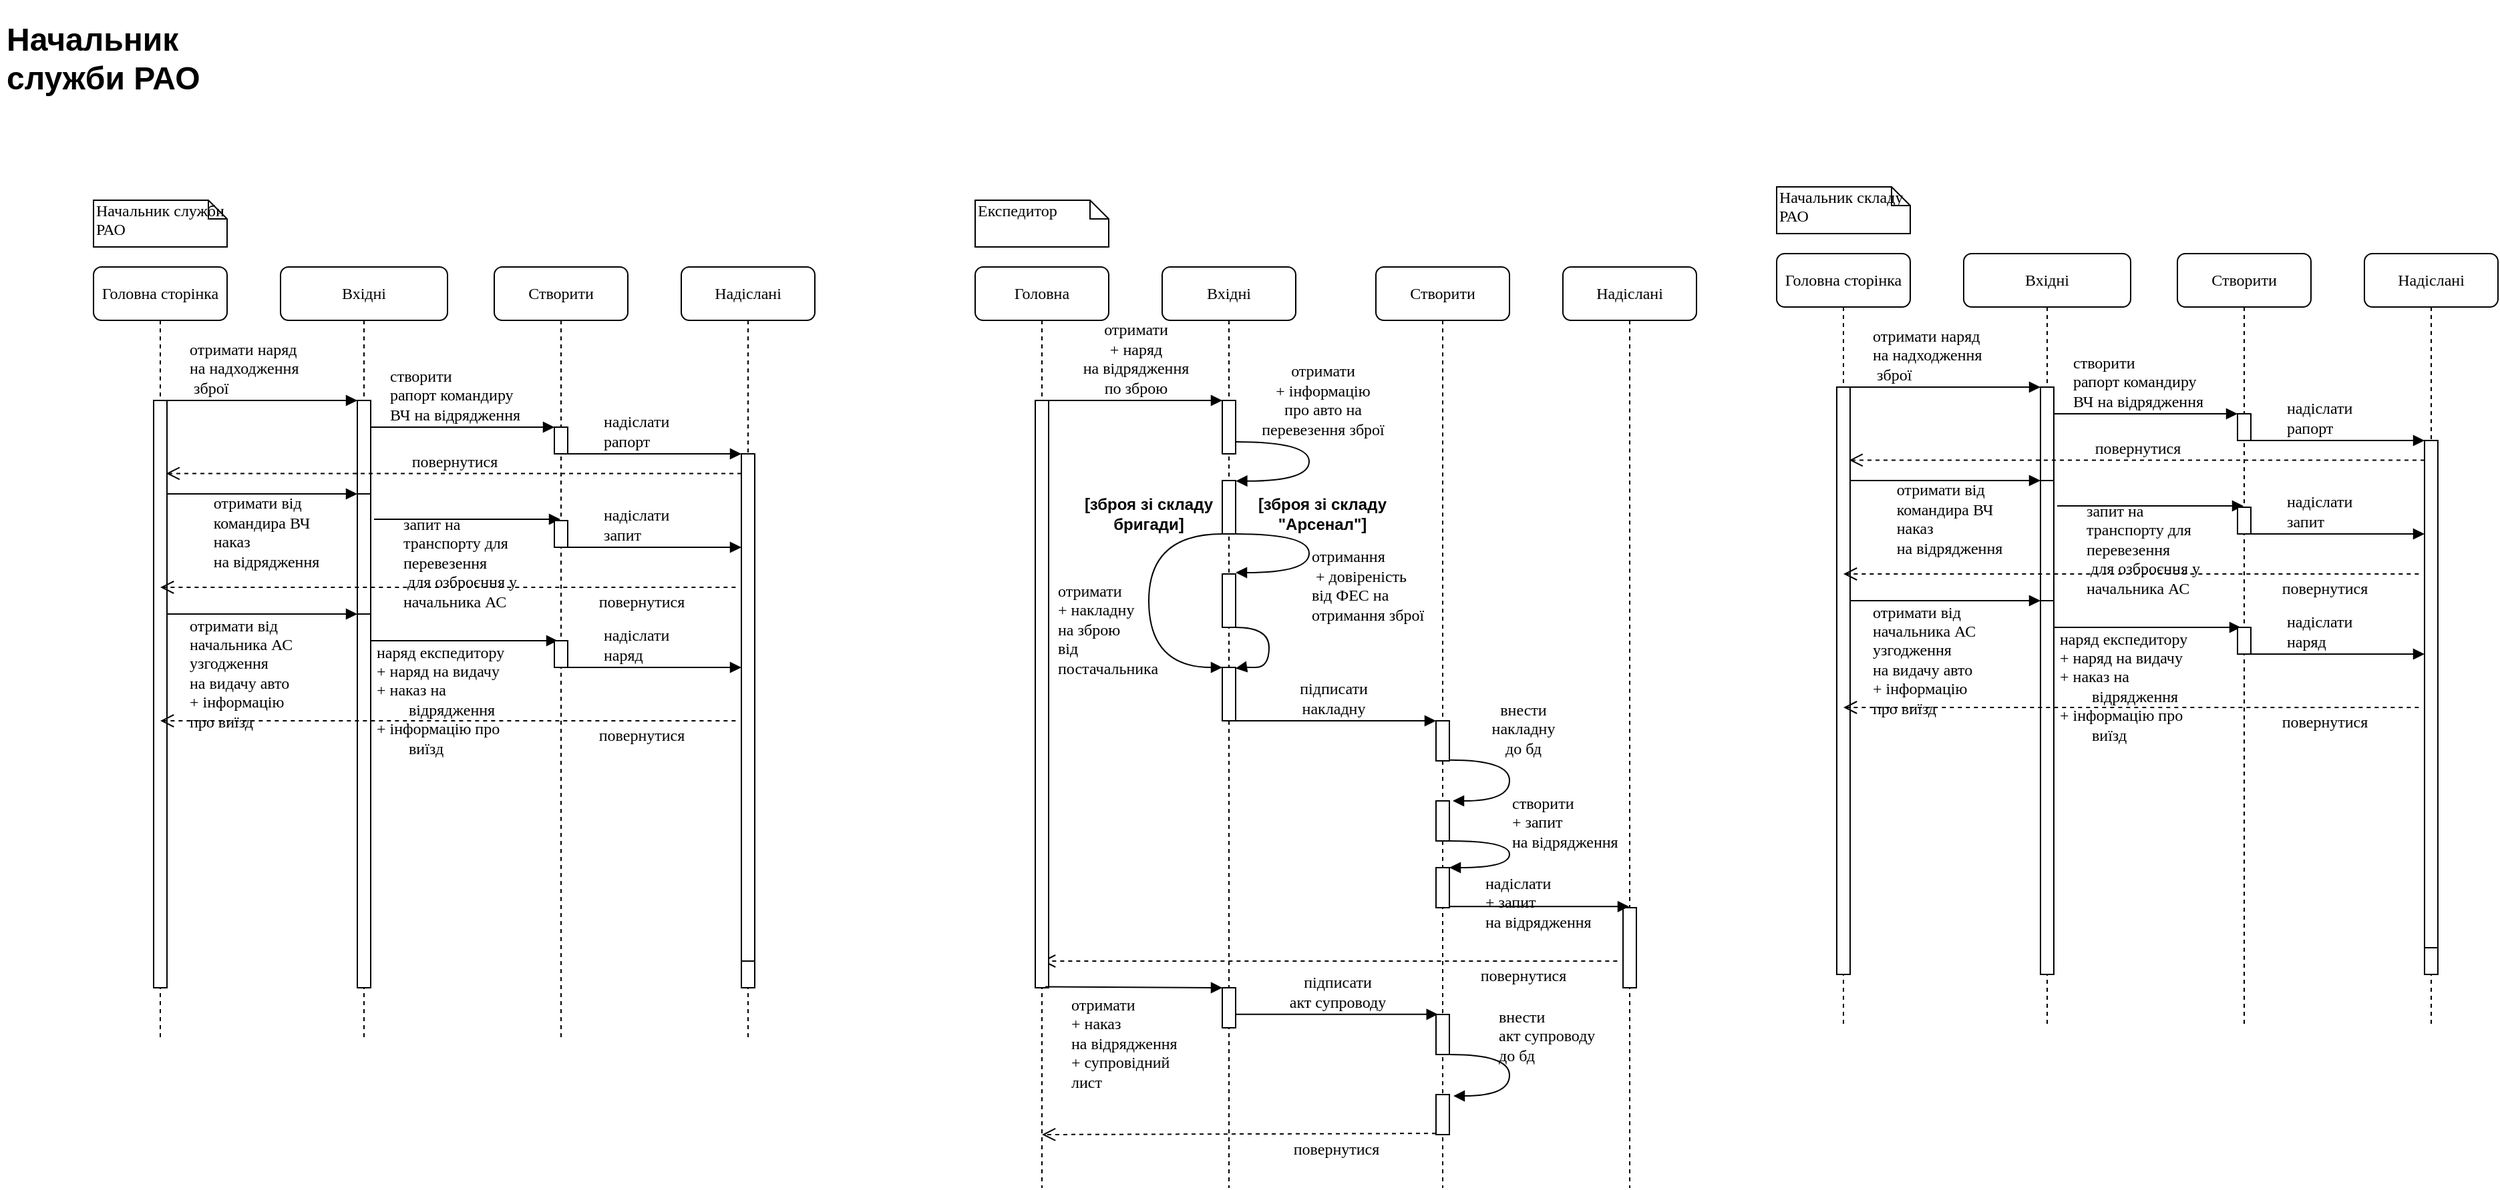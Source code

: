 <mxfile version="22.1.11" type="github">
  <diagram name="Page-1" id="13e1069c-82ec-6db2-03f1-153e76fe0fe0">
    <mxGraphModel dx="2150" dy="1792" grid="1" gridSize="10" guides="1" tooltips="1" connect="1" arrows="1" fold="1" page="1" pageScale="1" pageWidth="1100" pageHeight="850" background="none" math="0" shadow="0">
      <root>
        <mxCell id="0" />
        <mxCell id="1" parent="0" />
        <mxCell id="7baba1c4bc27f4b0-4" value="Надіслані" style="shape=umlLifeline;perimeter=lifelinePerimeter;whiteSpace=wrap;html=1;container=1;collapsible=0;recursiveResize=0;outlineConnect=0;rounded=1;shadow=0;comic=0;labelBackgroundColor=none;strokeWidth=1;fontFamily=Verdana;fontSize=12;align=center;" parent="1" vertex="1">
          <mxGeometry x="540" y="80" width="100" height="580" as="geometry" />
        </mxCell>
        <mxCell id="gJN-mxGq6mvan0Lc4Zg4-46" value="" style="html=1;points=[];perimeter=orthogonalPerimeter;rounded=0;shadow=0;comic=0;labelBackgroundColor=none;strokeWidth=1;fontFamily=Verdana;fontSize=12;align=center;" parent="7baba1c4bc27f4b0-4" vertex="1">
          <mxGeometry x="45" y="210" width="10" height="330" as="geometry" />
        </mxCell>
        <mxCell id="gJN-mxGq6mvan0Lc4Zg4-53" value="" style="html=1;points=[];perimeter=orthogonalPerimeter;rounded=0;shadow=0;comic=0;labelBackgroundColor=none;strokeWidth=1;fontFamily=Verdana;fontSize=12;align=center;" parent="7baba1c4bc27f4b0-4" vertex="1">
          <mxGeometry x="45" y="300" width="10" height="240" as="geometry" />
        </mxCell>
        <mxCell id="7baba1c4bc27f4b0-16" value="" style="html=1;points=[];perimeter=orthogonalPerimeter;rounded=0;shadow=0;comic=0;labelBackgroundColor=none;strokeWidth=1;fontFamily=Verdana;fontSize=12;align=center;" parent="1" vertex="1">
          <mxGeometry x="585" y="220" width="10" height="380" as="geometry" />
        </mxCell>
        <mxCell id="7baba1c4bc27f4b0-2" value="Вхідні" style="shape=umlLifeline;perimeter=lifelinePerimeter;whiteSpace=wrap;html=1;container=1;collapsible=0;recursiveResize=0;outlineConnect=0;rounded=1;shadow=0;comic=0;labelBackgroundColor=none;strokeWidth=1;fontFamily=Verdana;fontSize=12;align=center;" parent="1" vertex="1">
          <mxGeometry x="240" y="80" width="125" height="580" as="geometry" />
        </mxCell>
        <mxCell id="7baba1c4bc27f4b0-10" value="" style="html=1;points=[];perimeter=orthogonalPerimeter;rounded=0;shadow=0;comic=0;labelBackgroundColor=none;strokeWidth=1;fontFamily=Verdana;fontSize=12;align=center;" parent="7baba1c4bc27f4b0-2" vertex="1">
          <mxGeometry x="57.5" y="100" width="10" height="440" as="geometry" />
        </mxCell>
        <mxCell id="gJN-mxGq6mvan0Lc4Zg4-41" value="" style="html=1;points=[];perimeter=orthogonalPerimeter;rounded=0;shadow=0;comic=0;labelBackgroundColor=none;strokeWidth=1;fontFamily=Verdana;fontSize=12;align=center;" parent="7baba1c4bc27f4b0-2" vertex="1">
          <mxGeometry x="57.5" y="170" width="10" height="360" as="geometry" />
        </mxCell>
        <mxCell id="gJN-mxGq6mvan0Lc4Zg4-49" value="" style="html=1;points=[];perimeter=orthogonalPerimeter;rounded=0;shadow=0;comic=0;labelBackgroundColor=none;strokeWidth=1;fontFamily=Verdana;fontSize=12;align=center;" parent="7baba1c4bc27f4b0-2" vertex="1">
          <mxGeometry x="57.5" y="260" width="10" height="280" as="geometry" />
        </mxCell>
        <mxCell id="gJN-mxGq6mvan0Lc4Zg4-52" value="наряд експедитору&amp;nbsp;&lt;br&gt;+ наряд на видачу&lt;br&gt;+ наказ на &lt;br&gt;&lt;span style=&quot;white-space: pre;&quot;&gt;&#x9;&lt;/span&gt;відрядження&lt;br&gt;&lt;div style=&quot;&quot;&gt;&lt;span style=&quot;background-color: initial;&quot;&gt;+ інформацію про&amp;nbsp;&lt;/span&gt;&lt;/div&gt;&lt;div style=&quot;&quot;&gt;&lt;span style=&quot;background-color: initial;&quot;&gt;&lt;span style=&quot;white-space: pre;&quot;&gt;&#x9;&lt;/span&gt;виїзд&lt;/span&gt;&lt;/div&gt;" style="html=1;verticalAlign=bottom;endArrow=block;labelBackgroundColor=none;fontFamily=Verdana;fontSize=12;align=left;" parent="7baba1c4bc27f4b0-2" edge="1">
          <mxGeometry x="-0.964" y="-90" relative="1" as="geometry">
            <mxPoint x="67.5" y="280" as="sourcePoint" />
            <mxPoint x="207.5" y="280" as="targetPoint" />
            <mxPoint as="offset" />
          </mxGeometry>
        </mxCell>
        <mxCell id="7baba1c4bc27f4b0-3" value="Створити" style="shape=umlLifeline;perimeter=lifelinePerimeter;whiteSpace=wrap;html=1;container=1;collapsible=0;recursiveResize=0;outlineConnect=0;rounded=1;shadow=0;comic=0;labelBackgroundColor=none;strokeWidth=1;fontFamily=Verdana;fontSize=12;align=center;" parent="1" vertex="1">
          <mxGeometry x="400" y="80" width="100" height="580" as="geometry" />
        </mxCell>
        <mxCell id="7baba1c4bc27f4b0-13" value="" style="html=1;points=[];perimeter=orthogonalPerimeter;rounded=0;shadow=0;comic=0;labelBackgroundColor=none;strokeWidth=1;fontFamily=Verdana;fontSize=12;align=center;" parent="7baba1c4bc27f4b0-3" vertex="1">
          <mxGeometry x="45" y="120" width="10" height="20" as="geometry" />
        </mxCell>
        <mxCell id="gJN-mxGq6mvan0Lc4Zg4-42" value="запит на &lt;br&gt;транспорту для &lt;br&gt;перевезення&lt;br&gt;&amp;nbsp;для озброєння у &lt;br&gt;начальника АС" style="html=1;verticalAlign=bottom;endArrow=block;labelBackgroundColor=none;fontFamily=Verdana;fontSize=12;align=left;" parent="7baba1c4bc27f4b0-3" target="7baba1c4bc27f4b0-3" edge="1">
          <mxGeometry x="-0.713" y="-71" relative="1" as="geometry">
            <mxPoint x="-90" y="189" as="sourcePoint" />
            <mxPoint x="40" y="189" as="targetPoint" />
            <mxPoint as="offset" />
          </mxGeometry>
        </mxCell>
        <mxCell id="gJN-mxGq6mvan0Lc4Zg4-43" value="" style="html=1;points=[];perimeter=orthogonalPerimeter;rounded=0;shadow=0;comic=0;labelBackgroundColor=none;strokeWidth=1;fontFamily=Verdana;fontSize=12;align=center;" parent="7baba1c4bc27f4b0-3" vertex="1">
          <mxGeometry x="45" y="190" width="10" height="20" as="geometry" />
        </mxCell>
        <mxCell id="gJN-mxGq6mvan0Lc4Zg4-51" value="" style="html=1;points=[];perimeter=orthogonalPerimeter;rounded=0;shadow=0;comic=0;labelBackgroundColor=none;strokeWidth=1;fontFamily=Verdana;fontSize=12;align=center;" parent="7baba1c4bc27f4b0-3" vertex="1">
          <mxGeometry x="45" y="280" width="10" height="20" as="geometry" />
        </mxCell>
        <mxCell id="7baba1c4bc27f4b0-8" value="Головна сторінка" style="shape=umlLifeline;perimeter=lifelinePerimeter;whiteSpace=wrap;html=1;container=1;collapsible=0;recursiveResize=0;outlineConnect=0;rounded=1;shadow=0;comic=0;labelBackgroundColor=none;strokeWidth=1;fontFamily=Verdana;fontSize=12;align=center;" parent="1" vertex="1">
          <mxGeometry x="100" y="80" width="100" height="580" as="geometry" />
        </mxCell>
        <mxCell id="7baba1c4bc27f4b0-9" value="" style="html=1;points=[];perimeter=orthogonalPerimeter;rounded=0;shadow=0;comic=0;labelBackgroundColor=none;strokeWidth=1;fontFamily=Verdana;fontSize=12;align=center;" parent="7baba1c4bc27f4b0-8" vertex="1">
          <mxGeometry x="45" y="100" width="10" height="440" as="geometry" />
        </mxCell>
        <mxCell id="7baba1c4bc27f4b0-23" value="&lt;div style=&quot;text-align: left;&quot;&gt;&lt;span style=&quot;background-color: initial;&quot;&gt;отримати від&lt;/span&gt;&lt;/div&gt;&lt;div style=&quot;text-align: left;&quot;&gt;&lt;span style=&quot;background-color: initial;&quot;&gt;командира ВЧ&lt;/span&gt;&lt;/div&gt;&lt;div style=&quot;text-align: left;&quot;&gt;&lt;span style=&quot;background-color: initial;&quot;&gt;наказ&lt;/span&gt;&lt;/div&gt;на відрядження" style="html=1;verticalAlign=bottom;endArrow=block;labelBackgroundColor=none;fontFamily=Verdana;fontSize=12;" parent="7baba1c4bc27f4b0-8" edge="1">
          <mxGeometry x="0.032" y="-60" relative="1" as="geometry">
            <mxPoint x="55" y="170" as="sourcePoint" />
            <mxPoint x="197.5" y="170" as="targetPoint" />
            <mxPoint as="offset" />
          </mxGeometry>
        </mxCell>
        <mxCell id="gJN-mxGq6mvan0Lc4Zg4-50" value="отримати від &lt;br&gt;начальника АС&lt;br&gt;узгодження&lt;br&gt;на видачу авто&lt;br&gt;+ інформацію &lt;br&gt;про виїзд" style="html=1;verticalAlign=bottom;endArrow=block;labelBackgroundColor=none;fontFamily=Verdana;fontSize=12;align=left;" parent="7baba1c4bc27f4b0-8" edge="1">
          <mxGeometry x="-0.789" y="-90" relative="1" as="geometry">
            <mxPoint x="55" y="260" as="sourcePoint" />
            <mxPoint x="197.5" y="260" as="targetPoint" />
            <mxPoint as="offset" />
          </mxGeometry>
        </mxCell>
        <mxCell id="7baba1c4bc27f4b0-17" value="надіслати &lt;br&gt;рапорт" style="html=1;verticalAlign=bottom;endArrow=block;labelBackgroundColor=none;fontFamily=Verdana;fontSize=12;edgeStyle=elbowEdgeStyle;elbow=vertical;align=left;" parent="1" source="7baba1c4bc27f4b0-13" target="7baba1c4bc27f4b0-16" edge="1">
          <mxGeometry x="-0.615" relative="1" as="geometry">
            <mxPoint x="510" y="220" as="sourcePoint" />
            <Array as="points">
              <mxPoint x="460" y="220" />
            </Array>
            <mxPoint as="offset" />
          </mxGeometry>
        </mxCell>
        <mxCell id="7baba1c4bc27f4b0-11" value="отримати наряд &lt;br&gt;на надходження&lt;br&gt;&amp;nbsp;зброї" style="html=1;verticalAlign=bottom;endArrow=block;entryX=0;entryY=0;labelBackgroundColor=none;fontFamily=Verdana;fontSize=12;edgeStyle=elbowEdgeStyle;elbow=vertical;align=left;" parent="1" source="7baba1c4bc27f4b0-9" target="7baba1c4bc27f4b0-10" edge="1">
          <mxGeometry x="-0.79" relative="1" as="geometry">
            <mxPoint x="220" y="190" as="sourcePoint" />
            <mxPoint as="offset" />
          </mxGeometry>
        </mxCell>
        <mxCell id="7baba1c4bc27f4b0-14" value="створити &lt;br&gt;рапорт командиру &lt;br&gt;ВЧ на відрядження" style="html=1;verticalAlign=bottom;endArrow=block;entryX=0;entryY=0;labelBackgroundColor=none;fontFamily=Verdana;fontSize=12;edgeStyle=elbowEdgeStyle;elbow=vertical;align=left;" parent="1" source="7baba1c4bc27f4b0-10" target="7baba1c4bc27f4b0-13" edge="1">
          <mxGeometry x="-0.818" relative="1" as="geometry">
            <mxPoint x="370" y="200" as="sourcePoint" />
            <mxPoint as="offset" />
          </mxGeometry>
        </mxCell>
        <mxCell id="7baba1c4bc27f4b0-40" value="Начальник служби РАО" style="shape=note;whiteSpace=wrap;html=1;size=14;verticalAlign=top;align=left;spacingTop=-6;rounded=0;shadow=0;comic=0;labelBackgroundColor=none;strokeWidth=1;fontFamily=Verdana;fontSize=12" parent="1" vertex="1">
          <mxGeometry x="100" y="30" width="100" height="35" as="geometry" />
        </mxCell>
        <mxCell id="gJN-mxGq6mvan0Lc4Zg4-1" value="Вхідні" style="shape=umlLifeline;perimeter=lifelinePerimeter;whiteSpace=wrap;html=1;container=1;collapsible=0;recursiveResize=0;outlineConnect=0;rounded=1;shadow=0;comic=0;labelBackgroundColor=none;strokeWidth=1;fontFamily=Verdana;fontSize=12;align=center;" parent="1" vertex="1">
          <mxGeometry x="900" y="80" width="100" height="690" as="geometry" />
        </mxCell>
        <mxCell id="gJN-mxGq6mvan0Lc4Zg4-2" value="" style="html=1;points=[];perimeter=orthogonalPerimeter;rounded=0;shadow=0;comic=0;labelBackgroundColor=none;strokeWidth=1;fontFamily=Verdana;fontSize=12;align=center;" parent="gJN-mxGq6mvan0Lc4Zg4-1" vertex="1">
          <mxGeometry x="45" y="100" width="10" height="40" as="geometry" />
        </mxCell>
        <mxCell id="oQ4QWbfAj2tUCulmd6yD-1" value="отримати &lt;br&gt;+ інформацію &lt;br&gt;про авто на &lt;br&gt;перевезення зброї" style="html=1;verticalAlign=bottom;endArrow=block;labelBackgroundColor=none;fontFamily=Verdana;fontSize=12;elbow=vertical;edgeStyle=orthogonalEdgeStyle;curved=1;entryX=1.02;entryY=0.009;entryPerimeter=0;exitX=1.038;exitY=0.345;exitPerimeter=0;entryDx=0;entryDy=0;" edge="1" parent="gJN-mxGq6mvan0Lc4Zg4-1" target="oQ4QWbfAj2tUCulmd6yD-2">
          <mxGeometry x="-0.211" y="10" relative="1" as="geometry">
            <mxPoint x="55" y="131" as="sourcePoint" />
            <mxPoint x="60" y="169" as="targetPoint" />
            <Array as="points">
              <mxPoint x="110" y="131" />
              <mxPoint x="110" y="161" />
            </Array>
            <mxPoint as="offset" />
          </mxGeometry>
        </mxCell>
        <mxCell id="oQ4QWbfAj2tUCulmd6yD-2" value="" style="html=1;points=[];perimeter=orthogonalPerimeter;rounded=0;shadow=0;comic=0;labelBackgroundColor=none;strokeWidth=1;fontFamily=Verdana;fontSize=12;align=center;" vertex="1" parent="gJN-mxGq6mvan0Lc4Zg4-1">
          <mxGeometry x="45" y="160" width="10" height="40" as="geometry" />
        </mxCell>
        <mxCell id="oQ4QWbfAj2tUCulmd6yD-4" value="" style="html=1;points=[];perimeter=orthogonalPerimeter;rounded=0;shadow=0;comic=0;labelBackgroundColor=none;strokeWidth=1;fontFamily=Verdana;fontSize=12;align=center;" vertex="1" parent="gJN-mxGq6mvan0Lc4Zg4-1">
          <mxGeometry x="45" y="230" width="10" height="40" as="geometry" />
        </mxCell>
        <mxCell id="oQ4QWbfAj2tUCulmd6yD-5" value="отримання&amp;nbsp;&lt;br&gt;&amp;nbsp;+ довіреність &lt;br&gt;від ФЕС на &lt;br&gt;отримання зброї" style="html=1;verticalAlign=bottom;endArrow=block;labelBackgroundColor=none;fontFamily=Verdana;fontSize=12;elbow=vertical;edgeStyle=orthogonalEdgeStyle;curved=1;entryX=1.02;entryY=0.009;entryPerimeter=0;exitX=1.038;exitY=0.345;exitPerimeter=0;entryDx=0;entryDy=0;align=left;" edge="1" parent="gJN-mxGq6mvan0Lc4Zg4-1">
          <mxGeometry x="0.209" y="41" relative="1" as="geometry">
            <mxPoint x="55" y="200" as="sourcePoint" />
            <mxPoint x="55" y="229" as="targetPoint" />
            <Array as="points">
              <mxPoint x="110" y="200" />
              <mxPoint x="110" y="229" />
            </Array>
            <mxPoint as="offset" />
          </mxGeometry>
        </mxCell>
        <mxCell id="oQ4QWbfAj2tUCulmd6yD-7" value="" style="html=1;points=[];perimeter=orthogonalPerimeter;rounded=0;shadow=0;comic=0;labelBackgroundColor=none;strokeWidth=1;fontFamily=Verdana;fontSize=12;align=center;" vertex="1" parent="gJN-mxGq6mvan0Lc4Zg4-1">
          <mxGeometry x="45" y="300" width="10" height="40" as="geometry" />
        </mxCell>
        <mxCell id="oQ4QWbfAj2tUCulmd6yD-23" value="" style="html=1;points=[];perimeter=orthogonalPerimeter;rounded=0;shadow=0;comic=0;labelBackgroundColor=none;strokeWidth=1;fontFamily=Verdana;fontSize=12;align=center;" vertex="1" parent="gJN-mxGq6mvan0Lc4Zg4-1">
          <mxGeometry x="45" y="540" width="10" height="30" as="geometry" />
        </mxCell>
        <mxCell id="gJN-mxGq6mvan0Lc4Zg4-3" value="Створити" style="shape=umlLifeline;perimeter=lifelinePerimeter;whiteSpace=wrap;html=1;container=1;collapsible=0;recursiveResize=0;outlineConnect=0;rounded=1;shadow=0;comic=0;labelBackgroundColor=none;strokeWidth=1;fontFamily=Verdana;fontSize=12;align=center;" parent="1" vertex="1">
          <mxGeometry x="1060" y="80" width="100" height="690" as="geometry" />
        </mxCell>
        <mxCell id="oQ4QWbfAj2tUCulmd6yD-14" value="" style="html=1;points=[];perimeter=orthogonalPerimeter;rounded=0;shadow=0;comic=0;labelBackgroundColor=none;strokeWidth=1;fontFamily=Verdana;fontSize=12;align=center;" vertex="1" parent="gJN-mxGq6mvan0Lc4Zg4-3">
          <mxGeometry x="45" y="400" width="10" height="30" as="geometry" />
        </mxCell>
        <mxCell id="oQ4QWbfAj2tUCulmd6yD-18" value="" style="html=1;points=[];perimeter=orthogonalPerimeter;rounded=0;shadow=0;comic=0;labelBackgroundColor=none;strokeWidth=1;fontFamily=Verdana;fontSize=12;align=center;" vertex="1" parent="gJN-mxGq6mvan0Lc4Zg4-3">
          <mxGeometry x="45" y="450" width="10" height="30" as="geometry" />
        </mxCell>
        <mxCell id="oQ4QWbfAj2tUCulmd6yD-20" value="створити &lt;br&gt;+ запит &lt;br&gt;на відрядження" style="html=1;verticalAlign=bottom;endArrow=block;labelBackgroundColor=none;fontFamily=Verdana;fontSize=12;elbow=vertical;edgeStyle=orthogonalEdgeStyle;curved=1;exitX=1.038;exitY=0.345;exitPerimeter=0;align=left;" edge="1" parent="gJN-mxGq6mvan0Lc4Zg4-3" target="oQ4QWbfAj2tUCulmd6yD-18">
          <mxGeometry relative="1" as="geometry">
            <mxPoint x="55.003" y="430" as="sourcePoint" />
            <mxPoint x="60.003" y="468.333" as="targetPoint" />
            <Array as="points">
              <mxPoint x="100" y="430" />
              <mxPoint x="100" y="450" />
            </Array>
            <mxPoint as="offset" />
          </mxGeometry>
        </mxCell>
        <mxCell id="oQ4QWbfAj2tUCulmd6yD-26" value="повернутися" style="html=1;verticalAlign=bottom;endArrow=open;dashed=1;endSize=8;labelBackgroundColor=none;fontFamily=Verdana;fontSize=12;" edge="1" parent="gJN-mxGq6mvan0Lc4Zg4-3">
          <mxGeometry x="-0.672" y="20" relative="1" as="geometry">
            <mxPoint x="-249.996" y="520" as="targetPoint" />
            <mxPoint x="180.68" y="520" as="sourcePoint" />
            <mxPoint as="offset" />
          </mxGeometry>
        </mxCell>
        <mxCell id="oQ4QWbfAj2tUCulmd6yD-28" value="" style="html=1;points=[];perimeter=orthogonalPerimeter;rounded=0;shadow=0;comic=0;labelBackgroundColor=none;strokeWidth=1;fontFamily=Verdana;fontSize=12;align=center;" vertex="1" parent="gJN-mxGq6mvan0Lc4Zg4-3">
          <mxGeometry x="45" y="560" width="10" height="30" as="geometry" />
        </mxCell>
        <mxCell id="oQ4QWbfAj2tUCulmd6yD-31" value="внести &lt;br&gt;акт супроводу&lt;br&gt;до бд" style="html=1;verticalAlign=bottom;endArrow=block;labelBackgroundColor=none;fontFamily=Verdana;fontSize=12;elbow=vertical;edgeStyle=orthogonalEdgeStyle;curved=1;exitX=1.02;exitY=0.98;exitPerimeter=0;exitDx=0;exitDy=0;entryX=1.253;entryY=-0.012;entryDx=0;entryDy=0;entryPerimeter=0;align=left;" edge="1" parent="gJN-mxGq6mvan0Lc4Zg4-3">
          <mxGeometry x="-0.407" y="-10" relative="1" as="geometry">
            <mxPoint x="55" y="590.03" as="sourcePoint" />
            <mxPoint x="58" y="621.03" as="targetPoint" />
            <Array as="points">
              <mxPoint x="100" y="590" />
              <mxPoint x="100" y="621" />
            </Array>
            <mxPoint as="offset" />
          </mxGeometry>
        </mxCell>
        <mxCell id="oQ4QWbfAj2tUCulmd6yD-32" value="" style="html=1;points=[];perimeter=orthogonalPerimeter;rounded=0;shadow=0;comic=0;labelBackgroundColor=none;strokeWidth=1;fontFamily=Verdana;fontSize=12;align=center;" vertex="1" parent="gJN-mxGq6mvan0Lc4Zg4-3">
          <mxGeometry x="45" y="620" width="10" height="30" as="geometry" />
        </mxCell>
        <mxCell id="oQ4QWbfAj2tUCulmd6yD-33" value="повернутися" style="html=1;verticalAlign=bottom;endArrow=open;dashed=1;endSize=8;labelBackgroundColor=none;fontFamily=Verdana;fontSize=12;exitX=0;exitY=0.97;exitDx=0;exitDy=0;exitPerimeter=0;" edge="1" parent="gJN-mxGq6mvan0Lc4Zg4-3" source="oQ4QWbfAj2tUCulmd6yD-32">
          <mxGeometry x="-0.491" y="21" relative="1" as="geometry">
            <mxPoint x="-249.996" y="650" as="targetPoint" />
            <mxPoint x="40" y="650" as="sourcePoint" />
            <mxPoint as="offset" />
          </mxGeometry>
        </mxCell>
        <mxCell id="gJN-mxGq6mvan0Lc4Zg4-5" value="Надіслані" style="shape=umlLifeline;perimeter=lifelinePerimeter;whiteSpace=wrap;html=1;container=1;collapsible=0;recursiveResize=0;outlineConnect=0;rounded=1;shadow=0;comic=0;labelBackgroundColor=none;strokeWidth=1;fontFamily=Verdana;fontSize=12;align=center;" parent="1" vertex="1">
          <mxGeometry x="1200" y="80" width="100" height="690" as="geometry" />
        </mxCell>
        <mxCell id="oQ4QWbfAj2tUCulmd6yD-21" value="" style="html=1;points=[];perimeter=orthogonalPerimeter;rounded=0;shadow=0;comic=0;labelBackgroundColor=none;strokeWidth=1;fontFamily=Verdana;fontSize=12;align=center;" vertex="1" parent="gJN-mxGq6mvan0Lc4Zg4-5">
          <mxGeometry x="45" y="480" width="10" height="60" as="geometry" />
        </mxCell>
        <mxCell id="oQ4QWbfAj2tUCulmd6yD-22" value="надіслати &lt;br&gt;&lt;div style=&quot;&quot;&gt;&lt;span style=&quot;background-color: initial;&quot;&gt;+ запит&lt;/span&gt;&lt;/div&gt;на відрядження" style="html=1;verticalAlign=bottom;endArrow=block;labelBackgroundColor=none;fontFamily=Verdana;fontSize=12;align=left;" edge="1" parent="gJN-mxGq6mvan0Lc4Zg4-5" target="gJN-mxGq6mvan0Lc4Zg4-5">
          <mxGeometry x="-0.628" y="-21" relative="1" as="geometry">
            <mxPoint x="-85" y="479.17" as="sourcePoint" />
            <mxPoint x="70" y="479.17" as="targetPoint" />
            <mxPoint as="offset" />
          </mxGeometry>
        </mxCell>
        <mxCell id="gJN-mxGq6mvan0Lc4Zg4-9" value="Головна" style="shape=umlLifeline;perimeter=lifelinePerimeter;whiteSpace=wrap;html=1;container=1;collapsible=0;recursiveResize=0;outlineConnect=0;rounded=1;shadow=0;comic=0;labelBackgroundColor=none;strokeWidth=1;fontFamily=Verdana;fontSize=12;align=center;" parent="1" vertex="1">
          <mxGeometry x="760" y="80" width="100" height="690" as="geometry" />
        </mxCell>
        <mxCell id="gJN-mxGq6mvan0Lc4Zg4-10" value="" style="html=1;points=[];perimeter=orthogonalPerimeter;rounded=0;shadow=0;comic=0;labelBackgroundColor=none;strokeWidth=1;fontFamily=Verdana;fontSize=12;align=center;" parent="gJN-mxGq6mvan0Lc4Zg4-9" vertex="1">
          <mxGeometry x="45" y="100" width="10" height="440" as="geometry" />
        </mxCell>
        <mxCell id="oQ4QWbfAj2tUCulmd6yD-27" value="отримати &lt;br&gt;+ наказ &lt;br&gt;на відрядження&lt;br&gt;+ супровідний &lt;br&gt;лист&amp;nbsp;" style="html=1;verticalAlign=bottom;endArrow=block;labelBackgroundColor=none;fontFamily=Verdana;fontSize=12;align=left;" edge="1" parent="gJN-mxGq6mvan0Lc4Zg4-9" target="oQ4QWbfAj2tUCulmd6yD-23">
          <mxGeometry x="-0.73" y="-81" relative="1" as="geometry">
            <mxPoint x="52.5" y="539.31" as="sourcePoint" />
            <mxPoint x="180" y="540" as="targetPoint" />
            <mxPoint as="offset" />
          </mxGeometry>
        </mxCell>
        <mxCell id="gJN-mxGq6mvan0Lc4Zg4-24" value="отримати &lt;br&gt;+ наряд &lt;br&gt;на відрядження &lt;br&gt;по зброю" style="html=1;verticalAlign=bottom;endArrow=block;entryX=0;entryY=0;labelBackgroundColor=none;fontFamily=Verdana;fontSize=12;edgeStyle=elbowEdgeStyle;elbow=vertical;" parent="1" source="gJN-mxGq6mvan0Lc4Zg4-10" target="gJN-mxGq6mvan0Lc4Zg4-2" edge="1">
          <mxGeometry relative="1" as="geometry">
            <mxPoint x="880" y="190" as="sourcePoint" />
          </mxGeometry>
        </mxCell>
        <mxCell id="gJN-mxGq6mvan0Lc4Zg4-31" value="Експедитор" style="shape=note;whiteSpace=wrap;html=1;size=14;verticalAlign=top;align=left;spacingTop=-6;rounded=0;shadow=0;comic=0;labelBackgroundColor=none;strokeWidth=1;fontFamily=Verdana;fontSize=12" parent="1" vertex="1">
          <mxGeometry x="760" y="30" width="100" height="35" as="geometry" />
        </mxCell>
        <mxCell id="gJN-mxGq6mvan0Lc4Zg4-38" value="&lt;h1&gt;Начальник служби РАО&lt;/h1&gt;" style="text;html=1;strokeColor=none;fillColor=none;spacing=5;spacingTop=-20;whiteSpace=wrap;overflow=hidden;rounded=0;" parent="1" vertex="1">
          <mxGeometry x="30" y="-110" width="190" height="120" as="geometry" />
        </mxCell>
        <mxCell id="7baba1c4bc27f4b0-27" value="повернутися" style="html=1;verticalAlign=bottom;endArrow=open;dashed=1;endSize=8;labelBackgroundColor=none;fontFamily=Verdana;fontSize=12;" parent="1" edge="1">
          <mxGeometry relative="1" as="geometry">
            <mxPoint x="154.324" y="234.7" as="targetPoint" />
            <mxPoint x="585" y="234.7" as="sourcePoint" />
          </mxGeometry>
        </mxCell>
        <mxCell id="gJN-mxGq6mvan0Lc4Zg4-48" value="повернутися" style="html=1;verticalAlign=bottom;endArrow=open;dashed=1;endSize=8;labelBackgroundColor=none;fontFamily=Verdana;fontSize=12;" parent="1" edge="1">
          <mxGeometry x="-0.672" y="20" relative="1" as="geometry">
            <mxPoint x="150.004" y="320" as="targetPoint" />
            <mxPoint x="580.68" y="320" as="sourcePoint" />
            <mxPoint as="offset" />
          </mxGeometry>
        </mxCell>
        <mxCell id="gJN-mxGq6mvan0Lc4Zg4-54" value="надіслати &lt;br&gt;наряд" style="html=1;verticalAlign=bottom;endArrow=block;labelBackgroundColor=none;fontFamily=Verdana;fontSize=12;edgeStyle=elbowEdgeStyle;elbow=vertical;align=left;" parent="1" edge="1">
          <mxGeometry x="-0.615" relative="1" as="geometry">
            <mxPoint x="455" y="380" as="sourcePoint" />
            <Array as="points">
              <mxPoint x="460" y="380" />
            </Array>
            <mxPoint x="585" y="380" as="targetPoint" />
            <mxPoint as="offset" />
          </mxGeometry>
        </mxCell>
        <mxCell id="gJN-mxGq6mvan0Lc4Zg4-55" value="повернутися" style="html=1;verticalAlign=bottom;endArrow=open;dashed=1;endSize=8;labelBackgroundColor=none;fontFamily=Verdana;fontSize=12;" parent="1" edge="1">
          <mxGeometry x="-0.672" y="20" relative="1" as="geometry">
            <mxPoint x="150.004" y="420" as="targetPoint" />
            <mxPoint x="580.68" y="420" as="sourcePoint" />
            <mxPoint as="offset" />
          </mxGeometry>
        </mxCell>
        <mxCell id="gJN-mxGq6mvan0Lc4Zg4-45" value="надіслати &lt;br&gt;запит" style="html=1;verticalAlign=bottom;endArrow=block;labelBackgroundColor=none;fontFamily=Verdana;fontSize=12;edgeStyle=elbowEdgeStyle;elbow=vertical;align=left;" parent="1" edge="1">
          <mxGeometry x="-0.615" relative="1" as="geometry">
            <mxPoint x="455" y="290" as="sourcePoint" />
            <Array as="points">
              <mxPoint x="460" y="290" />
            </Array>
            <mxPoint x="585" y="290" as="targetPoint" />
            <mxPoint as="offset" />
          </mxGeometry>
        </mxCell>
        <mxCell id="oQ4QWbfAj2tUCulmd6yD-6" value="&lt;b&gt;[зброя зі складу бригади]&lt;/b&gt;" style="text;html=1;strokeColor=none;fillColor=none;align=center;verticalAlign=middle;whiteSpace=wrap;rounded=0;" vertex="1" parent="1">
          <mxGeometry x="825" y="250" width="130" height="30" as="geometry" />
        </mxCell>
        <mxCell id="oQ4QWbfAj2tUCulmd6yD-12" value="підписати &lt;br&gt;накладну" style="html=1;verticalAlign=bottom;endArrow=block;entryX=0;entryY=0;labelBackgroundColor=none;fontFamily=Verdana;fontSize=12;" edge="1" parent="1" target="gJN-mxGq6mvan0Lc4Zg4-4">
          <mxGeometry relative="1" as="geometry">
            <mxPoint x="950" y="420" as="sourcePoint" />
            <mxPoint x="1245" y="440" as="targetPoint" />
          </mxGeometry>
        </mxCell>
        <mxCell id="gJN-mxGq6mvan0Lc4Zg4-4" value="" style="html=1;points=[];perimeter=orthogonalPerimeter;rounded=0;shadow=0;comic=0;labelBackgroundColor=none;strokeWidth=1;fontFamily=Verdana;fontSize=12;align=center;" parent="1" vertex="1">
          <mxGeometry x="1105" y="420" width="10" height="30" as="geometry" />
        </mxCell>
        <mxCell id="oQ4QWbfAj2tUCulmd6yD-15" value="внести &lt;br&gt;накладну &lt;br&gt;до бд" style="html=1;verticalAlign=bottom;endArrow=block;labelBackgroundColor=none;fontFamily=Verdana;fontSize=12;elbow=vertical;edgeStyle=orthogonalEdgeStyle;curved=1;exitX=1.02;exitY=0.98;exitPerimeter=0;exitDx=0;exitDy=0;entryX=1.253;entryY=-0.012;entryDx=0;entryDy=0;entryPerimeter=0;" edge="1" parent="1" source="gJN-mxGq6mvan0Lc4Zg4-4" target="oQ4QWbfAj2tUCulmd6yD-14">
          <mxGeometry x="-0.243" y="10" relative="1" as="geometry">
            <mxPoint x="1116" y="455.5" as="sourcePoint" />
            <mxPoint x="1105" y="494.5" as="targetPoint" />
            <Array as="points">
              <mxPoint x="1160" y="449" />
              <mxPoint x="1160" y="480" />
              <mxPoint x="1117" y="480" />
            </Array>
            <mxPoint as="offset" />
          </mxGeometry>
        </mxCell>
        <mxCell id="oQ4QWbfAj2tUCulmd6yD-11" value="" style="html=1;verticalAlign=bottom;endArrow=block;labelBackgroundColor=none;fontFamily=Verdana;fontSize=12;elbow=vertical;edgeStyle=orthogonalEdgeStyle;curved=1;exitX=1.038;exitY=0.345;exitPerimeter=0;entryX=0;entryY=0;entryDx=0;entryDy=0;entryPerimeter=0;" edge="1" parent="1" target="oQ4QWbfAj2tUCulmd6yD-7">
          <mxGeometry relative="1" as="geometry">
            <mxPoint x="945" y="280" as="sourcePoint" />
            <mxPoint x="940" y="380" as="targetPoint" />
            <Array as="points">
              <mxPoint x="890" y="280" />
              <mxPoint x="890" y="380" />
            </Array>
          </mxGeometry>
        </mxCell>
        <mxCell id="oQ4QWbfAj2tUCulmd6yD-9" value="отримати &lt;br&gt;+ накладну &lt;br&gt;на зброю &lt;br&gt;від &lt;br&gt;постачальника" style="html=1;verticalAlign=bottom;endArrow=block;labelBackgroundColor=none;fontFamily=Verdana;fontSize=12;elbow=vertical;edgeStyle=orthogonalEdgeStyle;curved=1;exitX=1.038;exitY=0.345;exitPerimeter=0;entryX=0.997;entryY=0.018;entryDx=0;entryDy=0;entryPerimeter=0;align=left;" edge="1" parent="1" target="oQ4QWbfAj2tUCulmd6yD-7">
          <mxGeometry x="1" y="-135" relative="1" as="geometry">
            <mxPoint x="955" y="350" as="sourcePoint" />
            <mxPoint x="960" y="380" as="targetPoint" />
            <Array as="points">
              <mxPoint x="980" y="350" />
              <mxPoint x="980" y="380" />
              <mxPoint x="960" y="380" />
            </Array>
            <mxPoint x="-116" y="143" as="offset" />
          </mxGeometry>
        </mxCell>
        <mxCell id="oQ4QWbfAj2tUCulmd6yD-3" value="&lt;b&gt;[зброя зі складу &quot;Арсенал&quot;]&lt;/b&gt;" style="text;html=1;strokeColor=none;fillColor=none;align=center;verticalAlign=middle;whiteSpace=wrap;rounded=0;" vertex="1" parent="1">
          <mxGeometry x="955" y="250" width="130" height="30" as="geometry" />
        </mxCell>
        <mxCell id="oQ4QWbfAj2tUCulmd6yD-29" value="підписати &lt;br&gt;акт супроводу" style="html=1;verticalAlign=bottom;endArrow=block;labelBackgroundColor=none;fontFamily=Verdana;fontSize=12;exitX=1.011;exitY=0.664;exitDx=0;exitDy=0;exitPerimeter=0;entryX=0.138;entryY=-0.003;entryDx=0;entryDy=0;entryPerimeter=0;" edge="1" parent="1" source="oQ4QWbfAj2tUCulmd6yD-23" target="oQ4QWbfAj2tUCulmd6yD-28">
          <mxGeometry relative="1" as="geometry">
            <mxPoint x="960" y="640" as="sourcePoint" />
            <mxPoint x="1100" y="640" as="targetPoint" />
          </mxGeometry>
        </mxCell>
        <mxCell id="oQ4QWbfAj2tUCulmd6yD-34" value="Надіслані" style="shape=umlLifeline;perimeter=lifelinePerimeter;whiteSpace=wrap;html=1;container=1;collapsible=0;recursiveResize=0;outlineConnect=0;rounded=1;shadow=0;comic=0;labelBackgroundColor=none;strokeWidth=1;fontFamily=Verdana;fontSize=12;align=center;" vertex="1" parent="1">
          <mxGeometry x="1800" y="70" width="100" height="580" as="geometry" />
        </mxCell>
        <mxCell id="oQ4QWbfAj2tUCulmd6yD-35" value="" style="html=1;points=[];perimeter=orthogonalPerimeter;rounded=0;shadow=0;comic=0;labelBackgroundColor=none;strokeWidth=1;fontFamily=Verdana;fontSize=12;align=center;" vertex="1" parent="oQ4QWbfAj2tUCulmd6yD-34">
          <mxGeometry x="45" y="210" width="10" height="330" as="geometry" />
        </mxCell>
        <mxCell id="oQ4QWbfAj2tUCulmd6yD-36" value="" style="html=1;points=[];perimeter=orthogonalPerimeter;rounded=0;shadow=0;comic=0;labelBackgroundColor=none;strokeWidth=1;fontFamily=Verdana;fontSize=12;align=center;" vertex="1" parent="oQ4QWbfAj2tUCulmd6yD-34">
          <mxGeometry x="45" y="300" width="10" height="240" as="geometry" />
        </mxCell>
        <mxCell id="oQ4QWbfAj2tUCulmd6yD-37" value="" style="html=1;points=[];perimeter=orthogonalPerimeter;rounded=0;shadow=0;comic=0;labelBackgroundColor=none;strokeWidth=1;fontFamily=Verdana;fontSize=12;align=center;" vertex="1" parent="1">
          <mxGeometry x="1845" y="210" width="10" height="380" as="geometry" />
        </mxCell>
        <mxCell id="oQ4QWbfAj2tUCulmd6yD-38" value="Вхідні" style="shape=umlLifeline;perimeter=lifelinePerimeter;whiteSpace=wrap;html=1;container=1;collapsible=0;recursiveResize=0;outlineConnect=0;rounded=1;shadow=0;comic=0;labelBackgroundColor=none;strokeWidth=1;fontFamily=Verdana;fontSize=12;align=center;" vertex="1" parent="1">
          <mxGeometry x="1500" y="70" width="125" height="580" as="geometry" />
        </mxCell>
        <mxCell id="oQ4QWbfAj2tUCulmd6yD-39" value="" style="html=1;points=[];perimeter=orthogonalPerimeter;rounded=0;shadow=0;comic=0;labelBackgroundColor=none;strokeWidth=1;fontFamily=Verdana;fontSize=12;align=center;" vertex="1" parent="oQ4QWbfAj2tUCulmd6yD-38">
          <mxGeometry x="57.5" y="100" width="10" height="440" as="geometry" />
        </mxCell>
        <mxCell id="oQ4QWbfAj2tUCulmd6yD-40" value="" style="html=1;points=[];perimeter=orthogonalPerimeter;rounded=0;shadow=0;comic=0;labelBackgroundColor=none;strokeWidth=1;fontFamily=Verdana;fontSize=12;align=center;" vertex="1" parent="oQ4QWbfAj2tUCulmd6yD-38">
          <mxGeometry x="57.5" y="170" width="10" height="360" as="geometry" />
        </mxCell>
        <mxCell id="oQ4QWbfAj2tUCulmd6yD-41" value="" style="html=1;points=[];perimeter=orthogonalPerimeter;rounded=0;shadow=0;comic=0;labelBackgroundColor=none;strokeWidth=1;fontFamily=Verdana;fontSize=12;align=center;" vertex="1" parent="oQ4QWbfAj2tUCulmd6yD-38">
          <mxGeometry x="57.5" y="260" width="10" height="280" as="geometry" />
        </mxCell>
        <mxCell id="oQ4QWbfAj2tUCulmd6yD-42" value="наряд експедитору&amp;nbsp;&lt;br&gt;+ наряд на видачу&lt;br&gt;+ наказ на &lt;br&gt;&lt;span style=&quot;white-space: pre;&quot;&gt;&#x9;&lt;/span&gt;відрядження&lt;br&gt;&lt;div style=&quot;&quot;&gt;&lt;span style=&quot;background-color: initial;&quot;&gt;+ інформацію про&amp;nbsp;&lt;/span&gt;&lt;/div&gt;&lt;div style=&quot;&quot;&gt;&lt;span style=&quot;background-color: initial;&quot;&gt;&lt;span style=&quot;white-space: pre;&quot;&gt;&#x9;&lt;/span&gt;виїзд&lt;/span&gt;&lt;/div&gt;" style="html=1;verticalAlign=bottom;endArrow=block;labelBackgroundColor=none;fontFamily=Verdana;fontSize=12;align=left;" edge="1" parent="oQ4QWbfAj2tUCulmd6yD-38">
          <mxGeometry x="-0.964" y="-90" relative="1" as="geometry">
            <mxPoint x="67.5" y="280" as="sourcePoint" />
            <mxPoint x="207.5" y="280" as="targetPoint" />
            <mxPoint as="offset" />
          </mxGeometry>
        </mxCell>
        <mxCell id="oQ4QWbfAj2tUCulmd6yD-43" value="Створити" style="shape=umlLifeline;perimeter=lifelinePerimeter;whiteSpace=wrap;html=1;container=1;collapsible=0;recursiveResize=0;outlineConnect=0;rounded=1;shadow=0;comic=0;labelBackgroundColor=none;strokeWidth=1;fontFamily=Verdana;fontSize=12;align=center;" vertex="1" parent="1">
          <mxGeometry x="1660" y="70" width="100" height="580" as="geometry" />
        </mxCell>
        <mxCell id="oQ4QWbfAj2tUCulmd6yD-44" value="" style="html=1;points=[];perimeter=orthogonalPerimeter;rounded=0;shadow=0;comic=0;labelBackgroundColor=none;strokeWidth=1;fontFamily=Verdana;fontSize=12;align=center;" vertex="1" parent="oQ4QWbfAj2tUCulmd6yD-43">
          <mxGeometry x="45" y="120" width="10" height="20" as="geometry" />
        </mxCell>
        <mxCell id="oQ4QWbfAj2tUCulmd6yD-45" value="запит на &lt;br&gt;транспорту для &lt;br&gt;перевезення&lt;br&gt;&amp;nbsp;для озброєння у &lt;br&gt;начальника АС" style="html=1;verticalAlign=bottom;endArrow=block;labelBackgroundColor=none;fontFamily=Verdana;fontSize=12;align=left;" edge="1" parent="oQ4QWbfAj2tUCulmd6yD-43" target="oQ4QWbfAj2tUCulmd6yD-43">
          <mxGeometry x="-0.713" y="-71" relative="1" as="geometry">
            <mxPoint x="-90" y="189" as="sourcePoint" />
            <mxPoint x="40" y="189" as="targetPoint" />
            <mxPoint as="offset" />
          </mxGeometry>
        </mxCell>
        <mxCell id="oQ4QWbfAj2tUCulmd6yD-46" value="" style="html=1;points=[];perimeter=orthogonalPerimeter;rounded=0;shadow=0;comic=0;labelBackgroundColor=none;strokeWidth=1;fontFamily=Verdana;fontSize=12;align=center;" vertex="1" parent="oQ4QWbfAj2tUCulmd6yD-43">
          <mxGeometry x="45" y="190" width="10" height="20" as="geometry" />
        </mxCell>
        <mxCell id="oQ4QWbfAj2tUCulmd6yD-47" value="" style="html=1;points=[];perimeter=orthogonalPerimeter;rounded=0;shadow=0;comic=0;labelBackgroundColor=none;strokeWidth=1;fontFamily=Verdana;fontSize=12;align=center;" vertex="1" parent="oQ4QWbfAj2tUCulmd6yD-43">
          <mxGeometry x="45" y="280" width="10" height="20" as="geometry" />
        </mxCell>
        <mxCell id="oQ4QWbfAj2tUCulmd6yD-48" value="Головна сторінка" style="shape=umlLifeline;perimeter=lifelinePerimeter;whiteSpace=wrap;html=1;container=1;collapsible=0;recursiveResize=0;outlineConnect=0;rounded=1;shadow=0;comic=0;labelBackgroundColor=none;strokeWidth=1;fontFamily=Verdana;fontSize=12;align=center;" vertex="1" parent="1">
          <mxGeometry x="1360" y="70" width="100" height="580" as="geometry" />
        </mxCell>
        <mxCell id="oQ4QWbfAj2tUCulmd6yD-49" value="" style="html=1;points=[];perimeter=orthogonalPerimeter;rounded=0;shadow=0;comic=0;labelBackgroundColor=none;strokeWidth=1;fontFamily=Verdana;fontSize=12;align=center;" vertex="1" parent="oQ4QWbfAj2tUCulmd6yD-48">
          <mxGeometry x="45" y="100" width="10" height="440" as="geometry" />
        </mxCell>
        <mxCell id="oQ4QWbfAj2tUCulmd6yD-50" value="&lt;div style=&quot;text-align: left;&quot;&gt;&lt;span style=&quot;background-color: initial;&quot;&gt;отримати від&lt;/span&gt;&lt;/div&gt;&lt;div style=&quot;text-align: left;&quot;&gt;&lt;span style=&quot;background-color: initial;&quot;&gt;командира ВЧ&lt;/span&gt;&lt;/div&gt;&lt;div style=&quot;text-align: left;&quot;&gt;&lt;span style=&quot;background-color: initial;&quot;&gt;наказ&lt;/span&gt;&lt;/div&gt;на відрядження" style="html=1;verticalAlign=bottom;endArrow=block;labelBackgroundColor=none;fontFamily=Verdana;fontSize=12;" edge="1" parent="oQ4QWbfAj2tUCulmd6yD-48">
          <mxGeometry x="0.032" y="-60" relative="1" as="geometry">
            <mxPoint x="55" y="170" as="sourcePoint" />
            <mxPoint x="197.5" y="170" as="targetPoint" />
            <mxPoint as="offset" />
          </mxGeometry>
        </mxCell>
        <mxCell id="oQ4QWbfAj2tUCulmd6yD-51" value="отримати від &lt;br&gt;начальника АС&lt;br&gt;узгодження&lt;br&gt;на видачу авто&lt;br&gt;+ інформацію &lt;br&gt;про виїзд" style="html=1;verticalAlign=bottom;endArrow=block;labelBackgroundColor=none;fontFamily=Verdana;fontSize=12;align=left;" edge="1" parent="oQ4QWbfAj2tUCulmd6yD-48">
          <mxGeometry x="-0.789" y="-90" relative="1" as="geometry">
            <mxPoint x="55" y="260" as="sourcePoint" />
            <mxPoint x="197.5" y="260" as="targetPoint" />
            <mxPoint as="offset" />
          </mxGeometry>
        </mxCell>
        <mxCell id="oQ4QWbfAj2tUCulmd6yD-52" value="надіслати &lt;br&gt;рапорт" style="html=1;verticalAlign=bottom;endArrow=block;labelBackgroundColor=none;fontFamily=Verdana;fontSize=12;edgeStyle=elbowEdgeStyle;elbow=vertical;align=left;" edge="1" parent="1" source="oQ4QWbfAj2tUCulmd6yD-44" target="oQ4QWbfAj2tUCulmd6yD-37">
          <mxGeometry x="-0.615" relative="1" as="geometry">
            <mxPoint x="1770" y="210" as="sourcePoint" />
            <Array as="points">
              <mxPoint x="1720" y="210" />
            </Array>
            <mxPoint as="offset" />
          </mxGeometry>
        </mxCell>
        <mxCell id="oQ4QWbfAj2tUCulmd6yD-53" value="отримати наряд &lt;br&gt;на надходження&lt;br&gt;&amp;nbsp;зброї" style="html=1;verticalAlign=bottom;endArrow=block;entryX=0;entryY=0;labelBackgroundColor=none;fontFamily=Verdana;fontSize=12;edgeStyle=elbowEdgeStyle;elbow=vertical;align=left;" edge="1" parent="1" source="oQ4QWbfAj2tUCulmd6yD-49" target="oQ4QWbfAj2tUCulmd6yD-39">
          <mxGeometry x="-0.79" relative="1" as="geometry">
            <mxPoint x="1480" y="180" as="sourcePoint" />
            <mxPoint as="offset" />
          </mxGeometry>
        </mxCell>
        <mxCell id="oQ4QWbfAj2tUCulmd6yD-54" value="створити &lt;br&gt;рапорт командиру &lt;br&gt;ВЧ на відрядження" style="html=1;verticalAlign=bottom;endArrow=block;entryX=0;entryY=0;labelBackgroundColor=none;fontFamily=Verdana;fontSize=12;edgeStyle=elbowEdgeStyle;elbow=vertical;align=left;" edge="1" parent="1" source="oQ4QWbfAj2tUCulmd6yD-39" target="oQ4QWbfAj2tUCulmd6yD-44">
          <mxGeometry x="-0.818" relative="1" as="geometry">
            <mxPoint x="1630" y="190" as="sourcePoint" />
            <mxPoint as="offset" />
          </mxGeometry>
        </mxCell>
        <mxCell id="oQ4QWbfAj2tUCulmd6yD-55" value="Начальник складу РАО" style="shape=note;whiteSpace=wrap;html=1;size=14;verticalAlign=top;align=left;spacingTop=-6;rounded=0;shadow=0;comic=0;labelBackgroundColor=none;strokeWidth=1;fontFamily=Verdana;fontSize=12" vertex="1" parent="1">
          <mxGeometry x="1360" y="20" width="100" height="35" as="geometry" />
        </mxCell>
        <mxCell id="oQ4QWbfAj2tUCulmd6yD-56" value="повернутися" style="html=1;verticalAlign=bottom;endArrow=open;dashed=1;endSize=8;labelBackgroundColor=none;fontFamily=Verdana;fontSize=12;" edge="1" parent="1">
          <mxGeometry relative="1" as="geometry">
            <mxPoint x="1414.324" y="224.7" as="targetPoint" />
            <mxPoint x="1845" y="224.7" as="sourcePoint" />
          </mxGeometry>
        </mxCell>
        <mxCell id="oQ4QWbfAj2tUCulmd6yD-57" value="повернутися" style="html=1;verticalAlign=bottom;endArrow=open;dashed=1;endSize=8;labelBackgroundColor=none;fontFamily=Verdana;fontSize=12;" edge="1" parent="1">
          <mxGeometry x="-0.672" y="20" relative="1" as="geometry">
            <mxPoint x="1410.004" y="310" as="targetPoint" />
            <mxPoint x="1840.68" y="310" as="sourcePoint" />
            <mxPoint as="offset" />
          </mxGeometry>
        </mxCell>
        <mxCell id="oQ4QWbfAj2tUCulmd6yD-58" value="надіслати &lt;br&gt;наряд" style="html=1;verticalAlign=bottom;endArrow=block;labelBackgroundColor=none;fontFamily=Verdana;fontSize=12;edgeStyle=elbowEdgeStyle;elbow=vertical;align=left;" edge="1" parent="1">
          <mxGeometry x="-0.615" relative="1" as="geometry">
            <mxPoint x="1715" y="370" as="sourcePoint" />
            <Array as="points">
              <mxPoint x="1720" y="370" />
            </Array>
            <mxPoint x="1845" y="370" as="targetPoint" />
            <mxPoint as="offset" />
          </mxGeometry>
        </mxCell>
        <mxCell id="oQ4QWbfAj2tUCulmd6yD-59" value="повернутися" style="html=1;verticalAlign=bottom;endArrow=open;dashed=1;endSize=8;labelBackgroundColor=none;fontFamily=Verdana;fontSize=12;" edge="1" parent="1">
          <mxGeometry x="-0.672" y="20" relative="1" as="geometry">
            <mxPoint x="1410.004" y="410" as="targetPoint" />
            <mxPoint x="1840.68" y="410" as="sourcePoint" />
            <mxPoint as="offset" />
          </mxGeometry>
        </mxCell>
        <mxCell id="oQ4QWbfAj2tUCulmd6yD-60" value="надіслати &lt;br&gt;запит" style="html=1;verticalAlign=bottom;endArrow=block;labelBackgroundColor=none;fontFamily=Verdana;fontSize=12;edgeStyle=elbowEdgeStyle;elbow=vertical;align=left;" edge="1" parent="1">
          <mxGeometry x="-0.615" relative="1" as="geometry">
            <mxPoint x="1715" y="280" as="sourcePoint" />
            <Array as="points">
              <mxPoint x="1720" y="280" />
            </Array>
            <mxPoint x="1845" y="280" as="targetPoint" />
            <mxPoint as="offset" />
          </mxGeometry>
        </mxCell>
      </root>
    </mxGraphModel>
  </diagram>
</mxfile>

